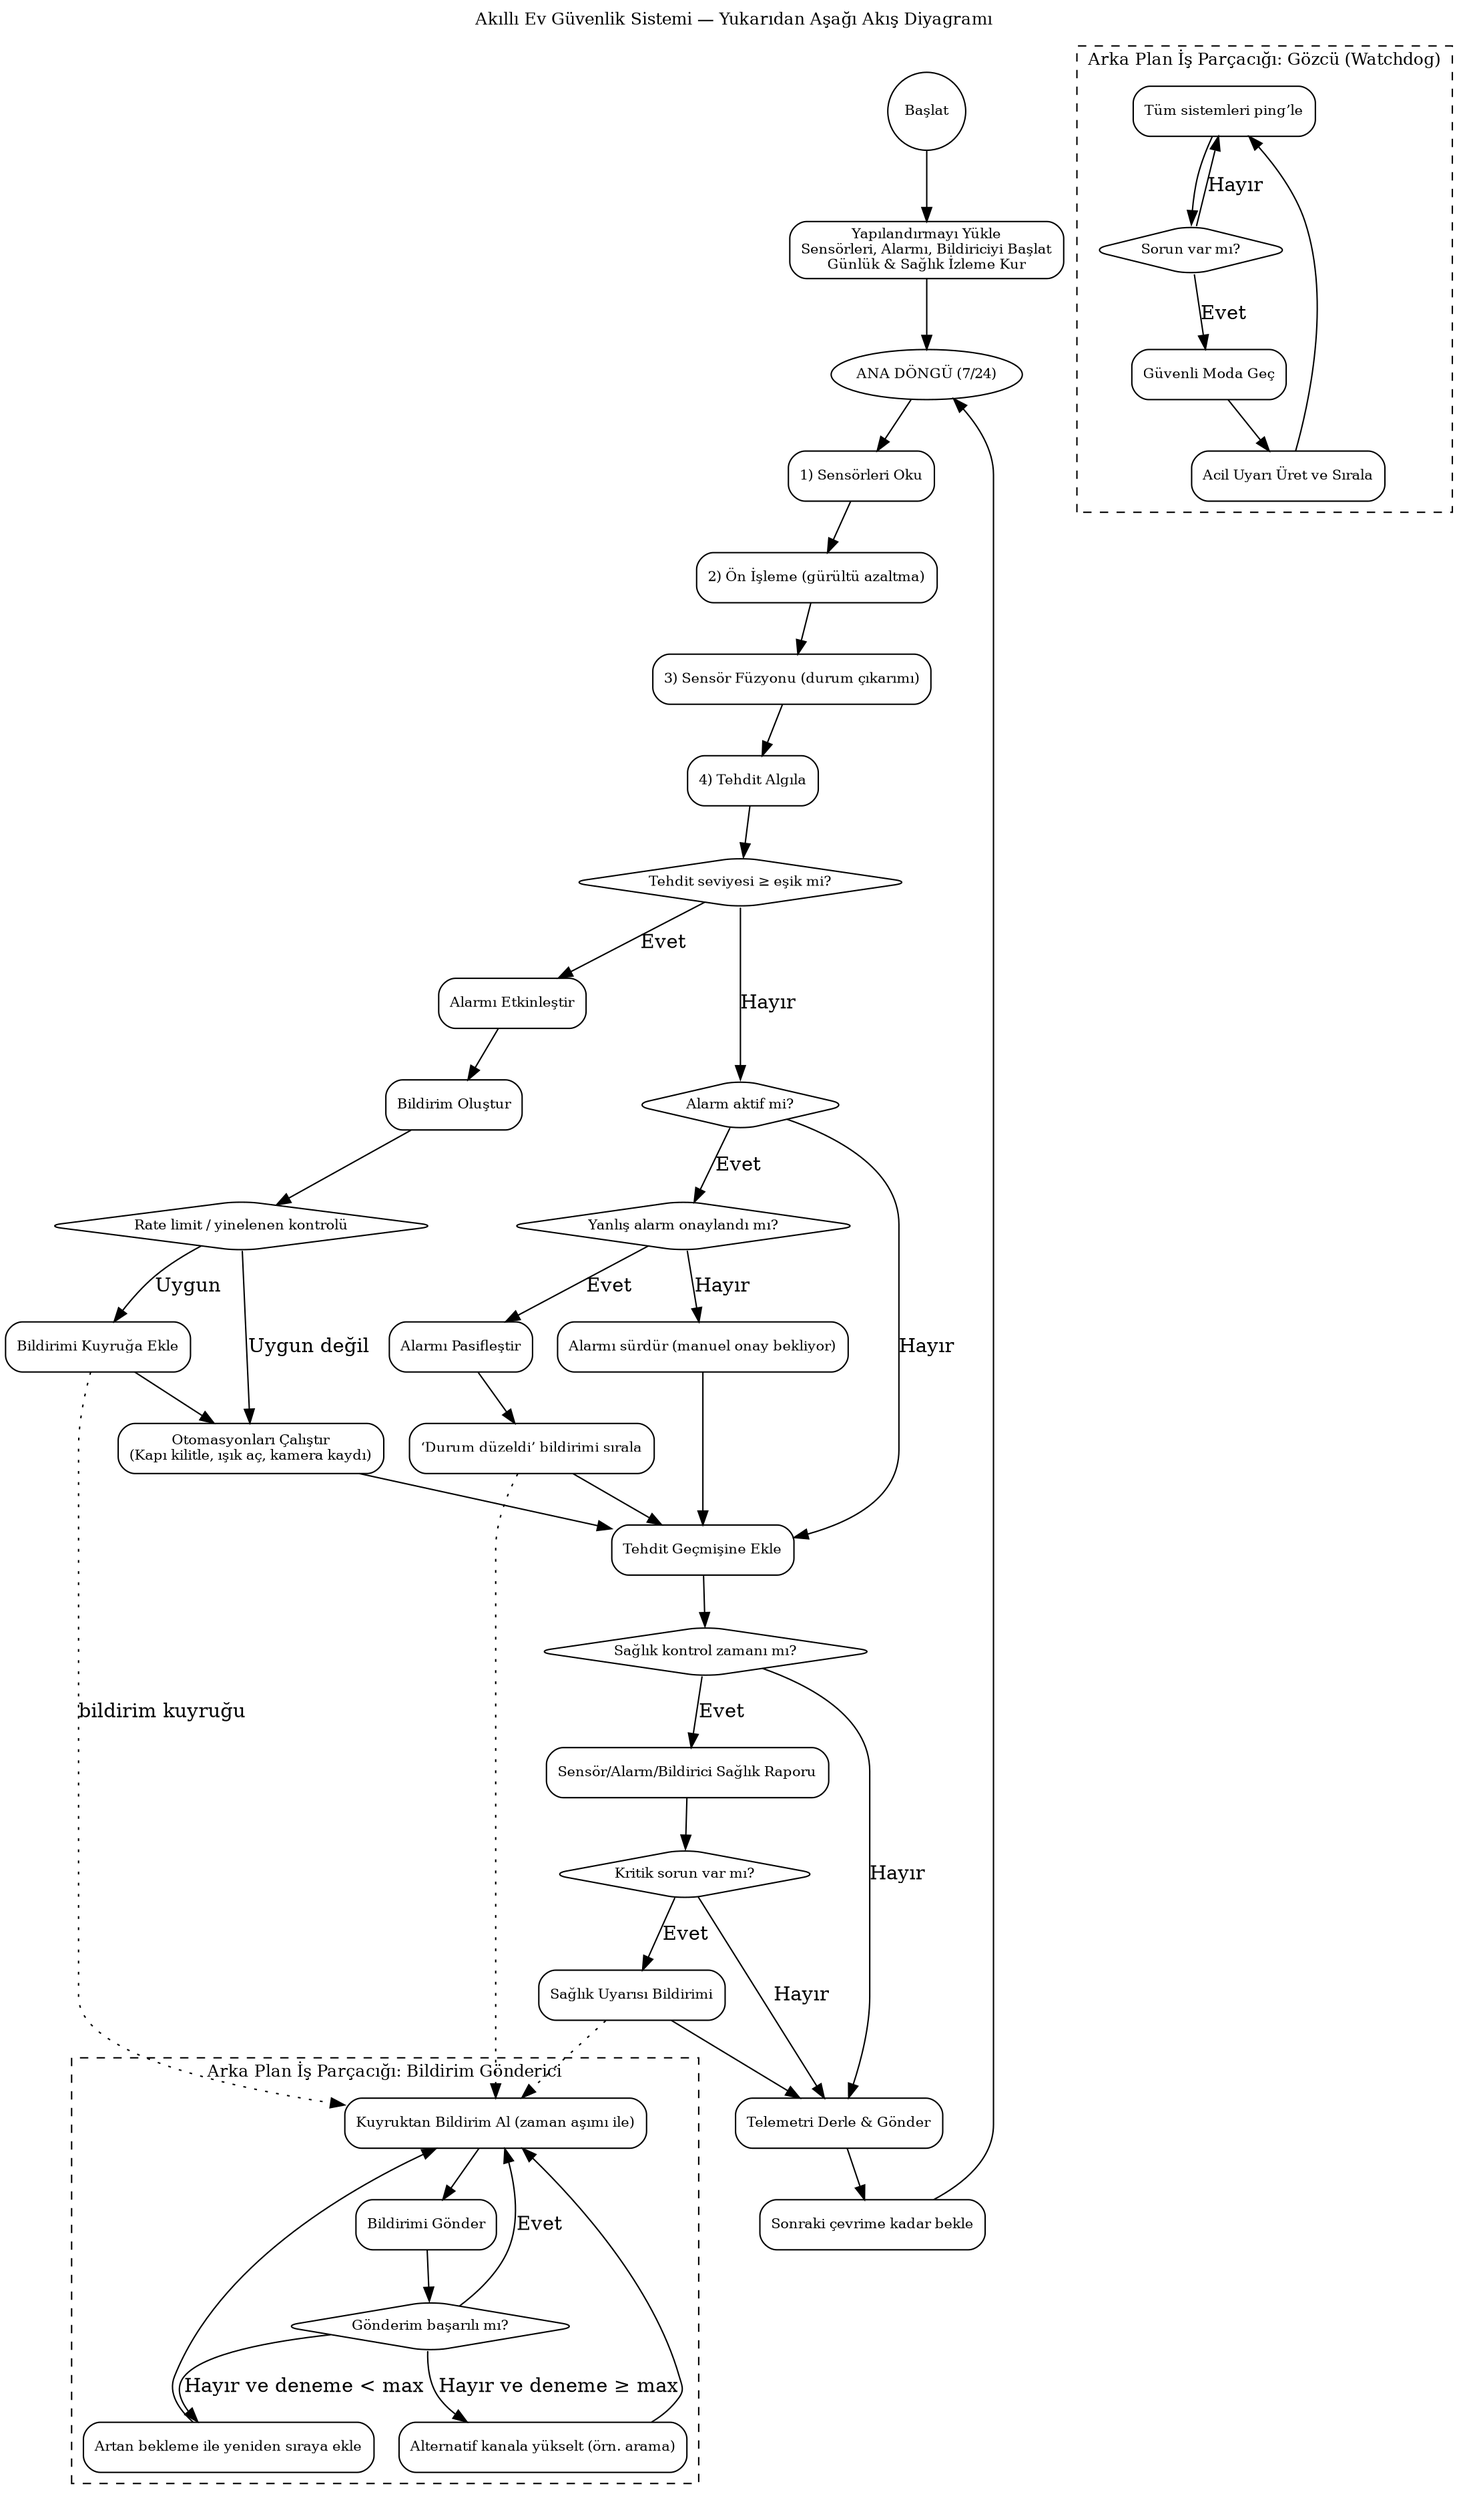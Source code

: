 
digraph AkilliEvGuvenlikSistemi {
  rankdir=TB;
  fontsize=12;
  labelloc="t";
  label="Akıllı Ev Güvenlik Sistemi — Yukarıdan Aşağı Akış Diyagramı";

  node [shape=rectangle, style=rounded, fontsize=10];

  /* ---------------------------
   * Başlangıç & Kurulum
   * --------------------------- */
  start [shape=circle, label="Başlat"];
  init  [label="Yapılandırmayı Yükle\nSensörleri, Alarmı, Bildiriciyi Başlat\nGünlük & Sağlık İzleme Kur"];
  loop  [shape=ellipse, label="ANA DÖNGÜ (7/24)"];

  start -> init -> loop;

  /* ---------------------------
   * Ana Döngü Adımları
   * --------------------------- */
  read    [label="1) Sensörleri Oku"];
  preproc [label="2) Ön İşleme (gürültü azaltma)"];
  fuse    [label="3) Sensör Füzyonu (durum çıkarımı)"];
  detect  [label="4) Tehdit Algıla"];
  decisionThreat [shape=diamond, label="Tehdit seviyesi ≥ eşik mi?"];

  loop -> read -> preproc -> fuse -> detect -> decisionThreat;

  /* Tehdit var yolu */
  alarmOn   [label="Alarmı Etkinleştir"];
  notifyBld [label="Bildirim Oluştur"];
  dedup     [shape=diamond, label="Rate limit / yinelenen kontrolü"];
  enqueue   [label="Bildirimi Kuyruğa Ekle"];
  autos     [label="Otomasyonları Çalıştır\n(Kapı kilitle, ışık aç, kamera kaydı)"];
  histAdd   [label="Tehdit Geçmişine Ekle"];

  decisionThreat -> alarmOn   [label="Evet"];
  alarmOn -> notifyBld -> dedup;
  dedup -> enqueue [label="Uygun"];
  dedup -> autos   [label="Uygun değil"];
  enqueue -> autos -> histAdd;

  /* Tehdit yok/düşük yolu */
  alarmActiveQ [shape=diamond, label="Alarm aktif mi?"];
  falseQ       [shape=diamond, label="Yanlış alarm onaylandı mı?"];
  alarmOff     [label="Alarmı Pasifleştir"];
  clearNotif   [label="‘Durum düzeldi’ bildirimi sırala"];
  keepAlarm    [label="Alarmı sürdür (manuel onay bekliyor)"];

  decisionThreat -> alarmActiveQ [label="Hayır"];
  alarmActiveQ -> falseQ   [label="Evet"];
  alarmActiveQ -> histAdd  [label="Hayır"];
  falseQ -> alarmOff       [label="Evet"];
  alarmOff -> clearNotif -> histAdd;
  falseQ -> keepAlarm [label="Hayır"];
  keepAlarm -> histAdd;

  /* Sağlık kontrolü ve telemetri */
  healthDueQ [shape=diamond, label="Sağlık kontrol zamanı mı?"];
  healthChk  [label="Sensör/Alarm/Bildirici Sağlık Raporu"];
  healthCritQ [shape=diamond, label="Kritik sorun var mı?"];
  healthAlert [label="Sağlık Uyarısı Bildirimi"];
  telemetry  [label="Telemetri Derle & Gönder"];
  sleepNode  [label="Sonraki çevrime kadar bekle"];

  histAdd -> healthDueQ;
  healthDueQ -> healthChk [label="Evet"];
  healthDueQ -> telemetry [label="Hayır"];
  healthChk -> healthCritQ;
  healthCritQ -> healthAlert [label="Evet"];
  healthCritQ -> telemetry   [label="Hayır"];
  healthAlert -> telemetry;
  telemetry -> sleepNode -> loop;

  /* ---------------------------
   * Bildirim Gönderici Thread
   * --------------------------- */
  subgraph cluster_notify_thread {
    label="Arka Plan İş Parçacığı: Bildirim Gönderici";
    style=dashed;
    rankdir=TB;

    nqDeq   [label="Kuyruktan Bildirim Al (zaman aşımı ile)"];
    sendTry [label="Bildirimi Gönder"];
    sendOkQ [shape=diamond, label="Gönderim başarılı mı?"];
    backoff [label="Artan bekleme ile yeniden sıraya ekle"];
    altChan [label="Alternatif kanala yükselt (örn. arama)"];

    nqDeq -> sendTry -> sendOkQ;
    sendOkQ -> nqDeq   [label="Evet"];
    sendOkQ -> backoff [label="Hayır ve deneme < max"];
    backoff -> nqDeq;
    sendOkQ -> altChan [label="Hayır ve deneme ≥ max"];
    altChan -> nqDeq;
  }

  /* ---------------------------
   * Gözcü (Watchdog) Thread
   * --------------------------- */
  subgraph cluster_watchdog {
    label="Arka Plan İş Parçacığı: Gözcü (Watchdog)";
    style=dashed;
    rankdir=TB;

    wdPing   [label="Tüm sistemleri ping’le"];
    wdOkQ    [shape=diamond, label="Sorun var mı?"];
    safeMode [label="Güvenli Moda Geç"];
    wdAlert  [label="Acil Uyarı Üret ve Sırala"];

    wdPing -> wdOkQ;
    wdOkQ -> wdPing   [label="Hayır"];
    wdOkQ -> safeMode [label="Evet"];
    safeMode -> wdAlert -> wdPing;
  }

  /* Bağlantılar */
  enqueue -> nqDeq   [style=dotted, label="bildirim kuyruğu"];
  clearNotif -> nqDeq [style=dotted];
  healthAlert -> nqDeq [style=dotted];
}
